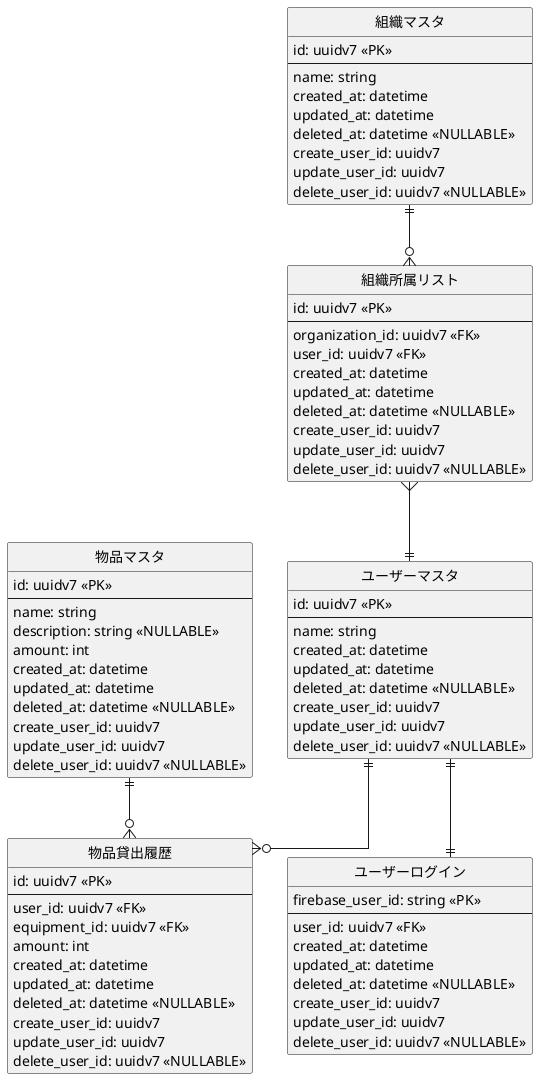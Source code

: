 @startuml 物品管理システム論理設計
' hide the spot
hide circle

' avoid problems with angled crows feet
skinparam linetype ortho

entity user as "ユーザーマスタ" {
  id: uuidv7 <<PK>>
  --
  name: string
  created_at: datetime 
  updated_at: datetime
  deleted_at: datetime <<NULLABLE>>
  create_user_id: uuidv7
  update_user_id: uuidv7
  delete_user_id: uuidv7 <<NULLABLE>>
}

entity user_login as "ユーザーログイン" {
  firebase_user_id: string <<PK>>
  --
  user_id: uuidv7 <<FK>>
  created_at: datetime 
  updated_at: datetime
  deleted_at: datetime <<NULLABLE>>
  create_user_id: uuidv7
  update_user_id: uuidv7
  delete_user_id: uuidv7 <<NULLABLE>>
}

entity equipment as "物品マスタ" {
  id: uuidv7 <<PK>>
  --
  name: string
  description: string <<NULLABLE>>
  amount: int
  created_at: datetime 
  updated_at: datetime
  deleted_at: datetime <<NULLABLE>>
  create_user_id: uuidv7
  update_user_id: uuidv7
  delete_user_id: uuidv7 <<NULLABLE>>
}

entity organization as "組織マスタ" {
  id: uuidv7 <<PK>>
  --
  name: string
  created_at: datetime 
  updated_at: datetime
  deleted_at: datetime <<NULLABLE>>
  create_user_id: uuidv7
  update_user_id: uuidv7
  delete_user_id: uuidv7 <<NULLABLE>>
}

entity equipment_user as "物品貸出履歴" {
  id: uuidv7 <<PK>>
  --
  user_id: uuidv7 <<FK>>
  equipment_id: uuidv7 <<FK>>
  amount: int 
  created_at: datetime 
  updated_at: datetime
  deleted_at: datetime <<NULLABLE>> /' 返却日 '/
  create_user_id: uuidv7
  update_user_id: uuidv7
  delete_user_id: uuidv7 <<NULLABLE>> /' 返却したユーザー '/
}

entity organization_user as "組織所属リスト" {
  id: uuidv7 <<PK>>
  --
  organization_id: uuidv7 <<FK>>
  user_id: uuidv7 <<FK>>
  created_at: datetime 
  updated_at: datetime
  deleted_at: datetime <<NULLABLE>>
  create_user_id: uuidv7
  update_user_id: uuidv7
  delete_user_id: uuidv7 <<NULLABLE>>
}


user ||--|| user_login
user ||--o{ equipment_user
equipment ||--o{ equipment_user
organization ||--o{ organization_user
organization_user }--|| user

/'
    ### cardinality ###
    ------   :1
    ----||   :1 and only 1
    ----o|   :0 or 1
    -----{   :many
    ----|{   :1 or more
    ----o{   :0 or many
'/

@enduml